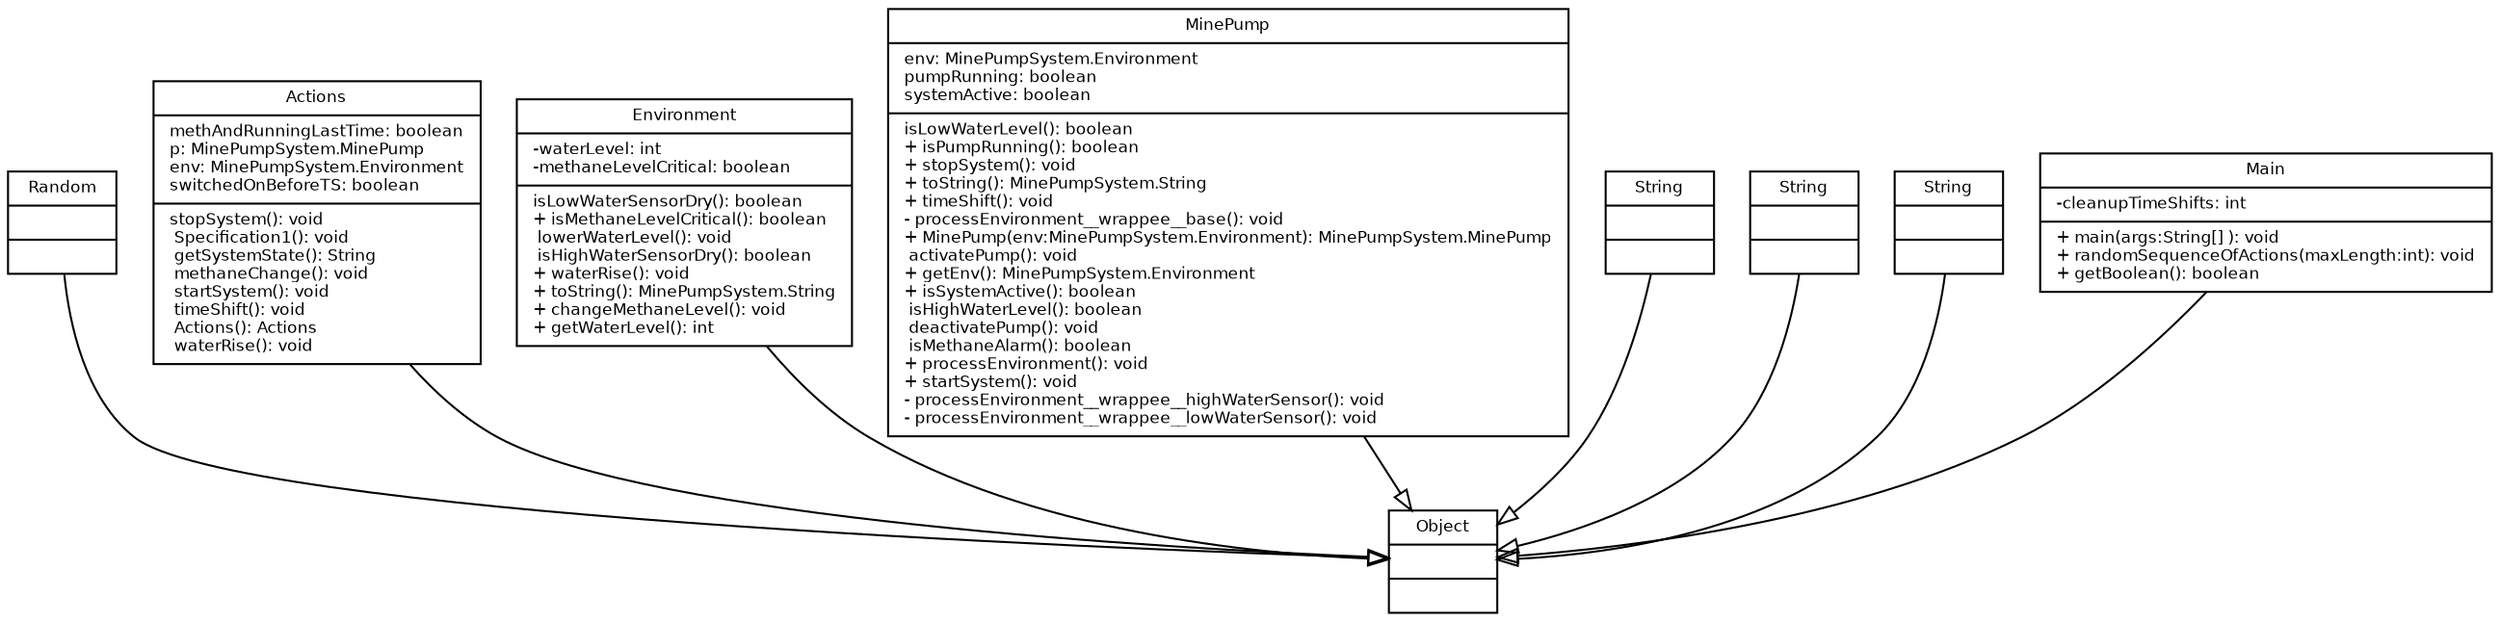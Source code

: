 digraph TypeHierarchy { 
        fontname = "Bitstream Vera Sans"
        fontsize = 8

        node [
                  fontname = "Bitstream Vera Sans"
                  fontsize = 8
                  shape = "record"
        ]

        edge [
                  fontname = "Bitstream Vera Sans"
                  fontsize = 8
        ]

        Random [
                  label = "{Random||}"
        ]

        Actions [
                  label = "{Actions|methAndRunningLastTime: boolean\lp: MinePumpSystem.MinePump\lenv: MinePumpSystem.Environment\lswitchedOnBeforeTS: boolean\l| stopSystem(): void\l Specification1(): void\l getSystemState(): String\l methaneChange(): void\l startSystem(): void\l timeShift(): void\l Actions(): Actions\l waterRise(): void\l}"
        ]

        MinePumpSystem_Environment [
                  label = "{Environment|-waterLevel: int\l-methaneLevelCritical: boolean\l| isLowWaterSensorDry(): boolean\l+ isMethaneLevelCritical(): boolean\l lowerWaterLevel(): void\l isHighWaterSensorDry(): boolean\l+ waterRise(): void\l+ toString(): MinePumpSystem.String\l+ changeMethaneLevel(): void\l+ getWaterLevel(): int\l}"
        ]

        MinePumpSystem_MinePump [
                  label = "{MinePump|env: MinePumpSystem.Environment\lpumpRunning: boolean\lsystemActive: boolean\l| isLowWaterLevel(): boolean\l+ isPumpRunning(): boolean\l+ stopSystem(): void\l+ toString(): MinePumpSystem.String\l+ timeShift(): void\l- processEnvironment__wrappee__base(): void\l+ MinePump(env:MinePumpSystem.Environment): MinePumpSystem.MinePump\l activatePump(): void\l+ getEnv(): MinePumpSystem.Environment\l+ isSystemActive(): boolean\l isHighWaterLevel(): boolean\l deactivatePump(): void\l isMethaneAlarm(): boolean\l+ processEnvironment(): void\l+ startSystem(): void\l- processEnvironment__wrappee__highWaterSensor(): void\l- processEnvironment__wrappee__lowWaterSensor(): void\l}"
        ]

        String [
                  label = "{String||}"
        ]

        java_lang_String [
                  label = "{String||}"
        ]

        java_lang_Object [
                  label = "{Object||}"
        ]

        MinePumpSystem_String [
                  label = "{String||}"
        ]

        Main [
                  label = "{Main|-cleanupTimeShifts: int\l|+ main(args:String[] ): void\l+ randomSequenceOfActions(maxLength:int): void\l+ getBoolean(): boolean\l}"
        ]

        edge [
                  arrowhead = "empty"
                  style = "solid"
                  arrowtail = "none"
        ]

        Random -> java_lang_Object
        Actions -> java_lang_Object
        MinePumpSystem_Environment -> java_lang_Object
        MinePumpSystem_MinePump -> java_lang_Object
        String -> java_lang_Object
        java_lang_String -> java_lang_Object
        MinePumpSystem_String -> java_lang_Object
        Main -> java_lang_Object
        edge [
                  arrowhead = "empty"
                  style = "dashed"
                  arrowtail = "none"
        ]

        edge [
                  arrowhead = "normal"
                  style = "solid"
                  arrowtail = "odot"
        ]

}